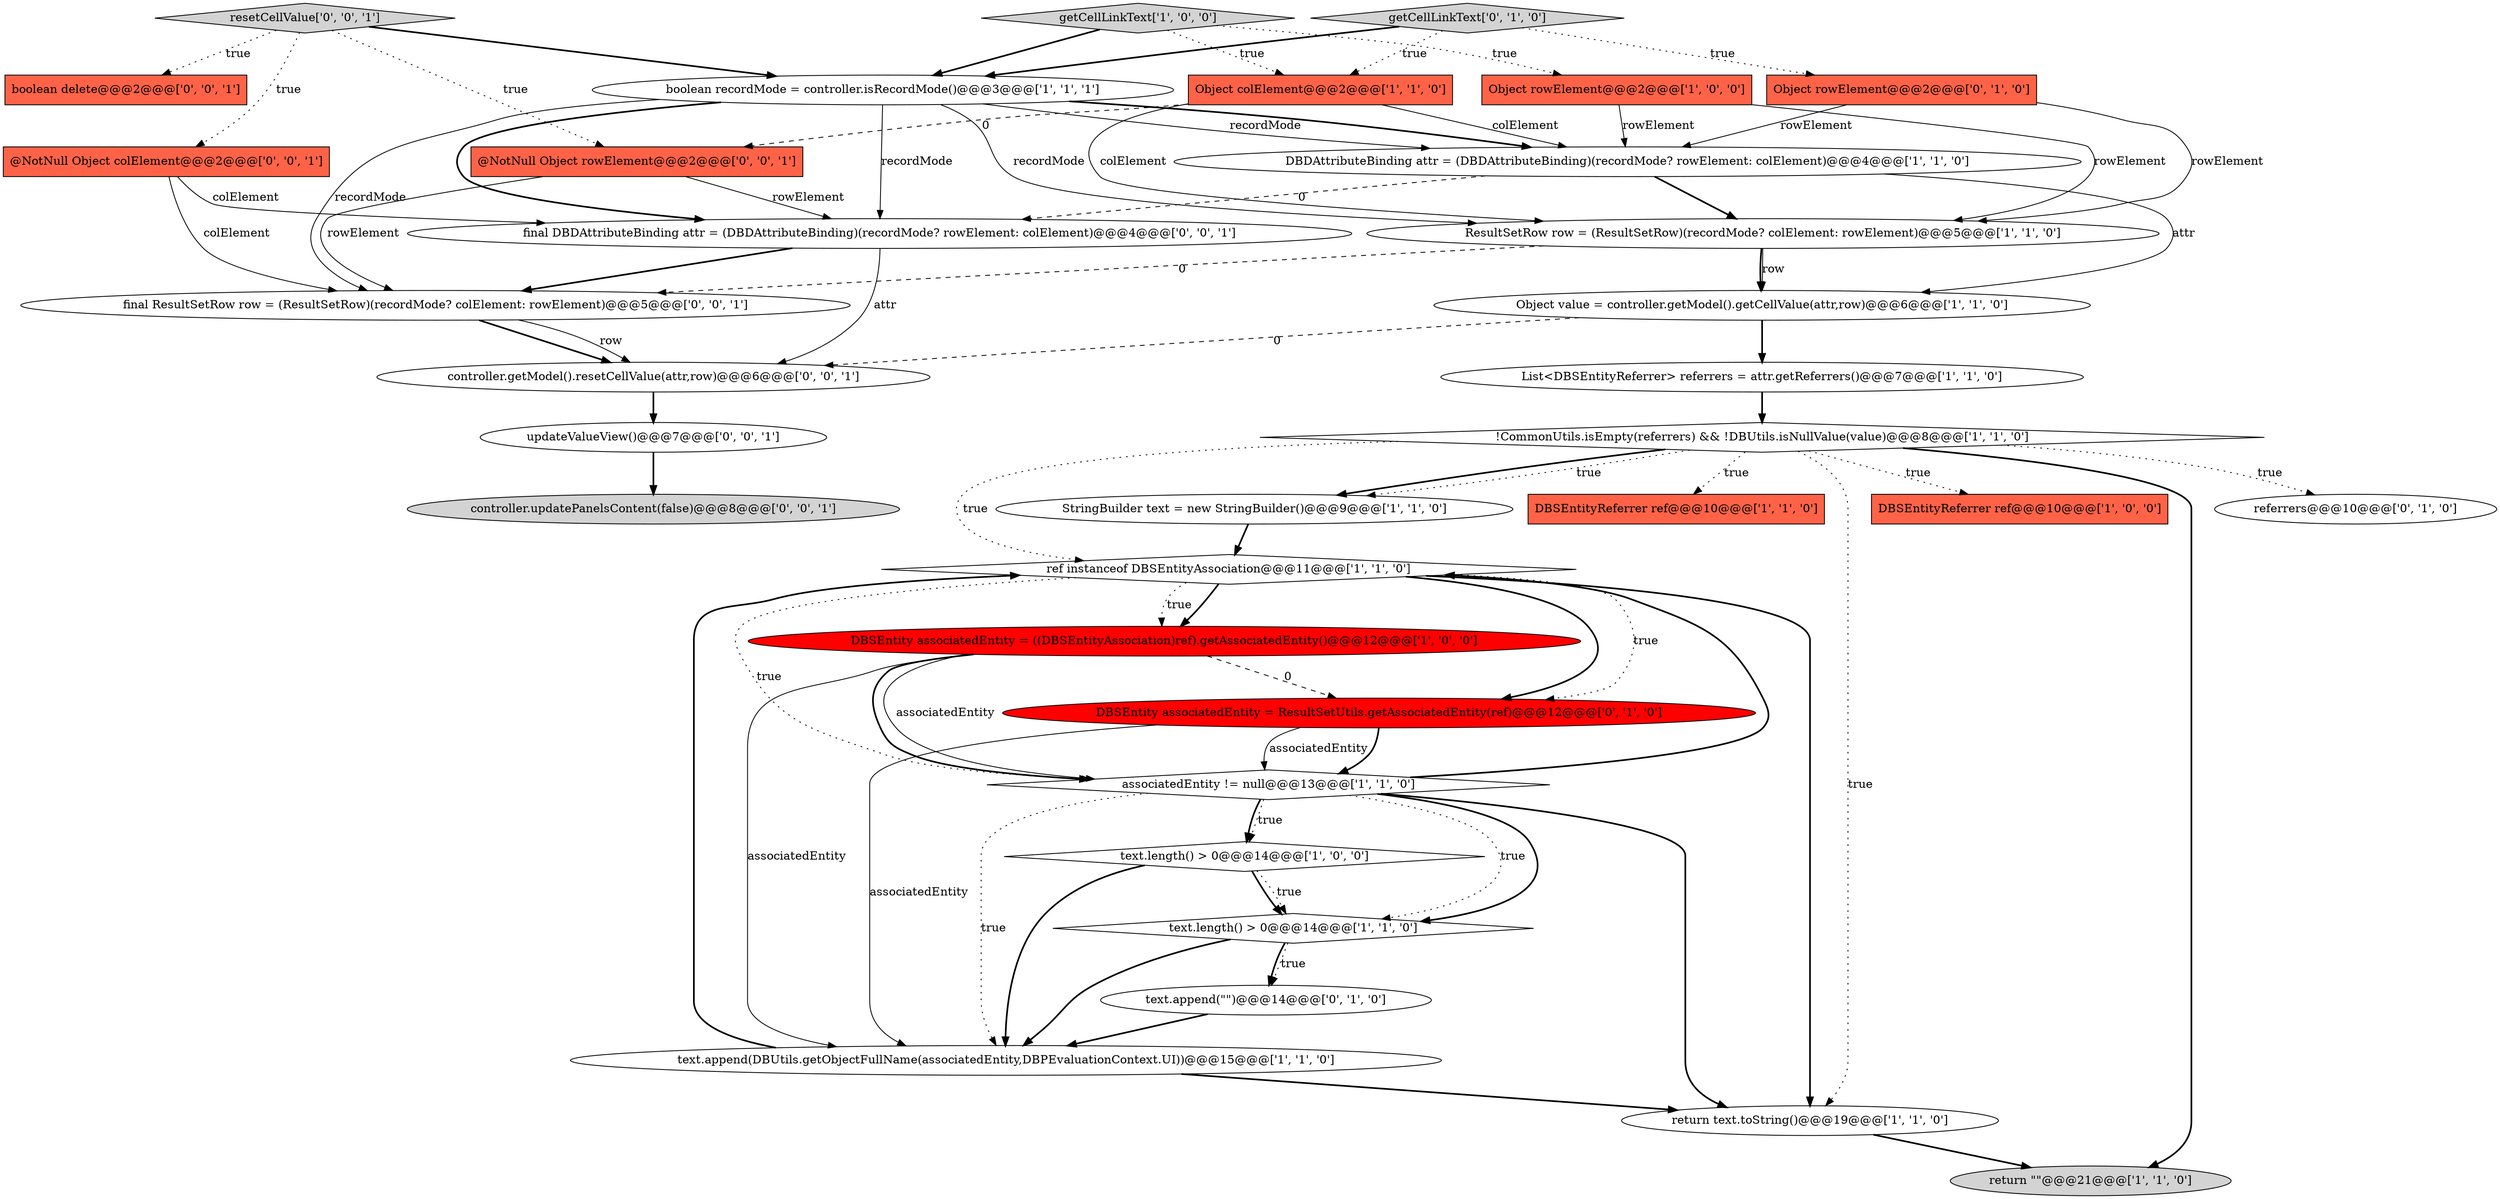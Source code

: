 digraph {
14 [style = filled, label = "DBDAttributeBinding attr = (DBDAttributeBinding)(recordMode? rowElement: colElement)@@@4@@@['1', '1', '0']", fillcolor = white, shape = ellipse image = "AAA0AAABBB1BBB"];
19 [style = filled, label = "getCellLinkText['1', '0', '0']", fillcolor = lightgray, shape = diamond image = "AAA0AAABBB1BBB"];
27 [style = filled, label = "boolean delete@@@2@@@['0', '0', '1']", fillcolor = tomato, shape = box image = "AAA0AAABBB3BBB"];
25 [style = filled, label = "final DBDAttributeBinding attr = (DBDAttributeBinding)(recordMode? rowElement: colElement)@@@4@@@['0', '0', '1']", fillcolor = white, shape = ellipse image = "AAA0AAABBB3BBB"];
21 [style = filled, label = "getCellLinkText['0', '1', '0']", fillcolor = lightgray, shape = diamond image = "AAA0AAABBB2BBB"];
28 [style = filled, label = "final ResultSetRow row = (ResultSetRow)(recordMode? colElement: rowElement)@@@5@@@['0', '0', '1']", fillcolor = white, shape = ellipse image = "AAA0AAABBB3BBB"];
23 [style = filled, label = "referrers@@@10@@@['0', '1', '0']", fillcolor = white, shape = ellipse image = "AAA0AAABBB2BBB"];
16 [style = filled, label = "ref instanceof DBSEntityAssociation@@@11@@@['1', '1', '0']", fillcolor = white, shape = diamond image = "AAA0AAABBB1BBB"];
18 [style = filled, label = "ResultSetRow row = (ResultSetRow)(recordMode? colElement: rowElement)@@@5@@@['1', '1', '0']", fillcolor = white, shape = ellipse image = "AAA0AAABBB1BBB"];
10 [style = filled, label = "associatedEntity != null@@@13@@@['1', '1', '0']", fillcolor = white, shape = diamond image = "AAA0AAABBB1BBB"];
2 [style = filled, label = "return text.toString()@@@19@@@['1', '1', '0']", fillcolor = white, shape = ellipse image = "AAA0AAABBB1BBB"];
5 [style = filled, label = "text.append(DBUtils.getObjectFullName(associatedEntity,DBPEvaluationContext.UI))@@@15@@@['1', '1', '0']", fillcolor = white, shape = ellipse image = "AAA0AAABBB1BBB"];
8 [style = filled, label = "DBSEntityReferrer ref@@@10@@@['1', '1', '0']", fillcolor = tomato, shape = box image = "AAA0AAABBB1BBB"];
13 [style = filled, label = "text.length() > 0@@@14@@@['1', '1', '0']", fillcolor = white, shape = diamond image = "AAA0AAABBB1BBB"];
0 [style = filled, label = "Object rowElement@@@2@@@['1', '0', '0']", fillcolor = tomato, shape = box image = "AAA0AAABBB1BBB"];
12 [style = filled, label = "Object colElement@@@2@@@['1', '1', '0']", fillcolor = tomato, shape = box image = "AAA0AAABBB1BBB"];
11 [style = filled, label = "DBSEntity associatedEntity = ((DBSEntityAssociation)ref).getAssociatedEntity()@@@12@@@['1', '0', '0']", fillcolor = red, shape = ellipse image = "AAA1AAABBB1BBB"];
31 [style = filled, label = "resetCellValue['0', '0', '1']", fillcolor = lightgray, shape = diamond image = "AAA0AAABBB3BBB"];
20 [style = filled, label = "Object rowElement@@@2@@@['0', '1', '0']", fillcolor = tomato, shape = box image = "AAA0AAABBB2BBB"];
9 [style = filled, label = "boolean recordMode = controller.isRecordMode()@@@3@@@['1', '1', '1']", fillcolor = white, shape = ellipse image = "AAA0AAABBB1BBB"];
17 [style = filled, label = "return \"\"@@@21@@@['1', '1', '0']", fillcolor = lightgray, shape = ellipse image = "AAA0AAABBB1BBB"];
29 [style = filled, label = "updateValueView()@@@7@@@['0', '0', '1']", fillcolor = white, shape = ellipse image = "AAA0AAABBB3BBB"];
30 [style = filled, label = "controller.updatePanelsContent(false)@@@8@@@['0', '0', '1']", fillcolor = lightgray, shape = ellipse image = "AAA0AAABBB3BBB"];
3 [style = filled, label = "DBSEntityReferrer ref@@@10@@@['1', '0', '0']", fillcolor = tomato, shape = box image = "AAA0AAABBB1BBB"];
24 [style = filled, label = "text.append(\"\")@@@14@@@['0', '1', '0']", fillcolor = white, shape = ellipse image = "AAA0AAABBB2BBB"];
22 [style = filled, label = "DBSEntity associatedEntity = ResultSetUtils.getAssociatedEntity(ref)@@@12@@@['0', '1', '0']", fillcolor = red, shape = ellipse image = "AAA1AAABBB2BBB"];
32 [style = filled, label = "@NotNull Object rowElement@@@2@@@['0', '0', '1']", fillcolor = tomato, shape = box image = "AAA0AAABBB3BBB"];
7 [style = filled, label = "text.length() > 0@@@14@@@['1', '0', '0']", fillcolor = white, shape = diamond image = "AAA0AAABBB1BBB"];
6 [style = filled, label = "StringBuilder text = new StringBuilder()@@@9@@@['1', '1', '0']", fillcolor = white, shape = ellipse image = "AAA0AAABBB1BBB"];
26 [style = filled, label = "@NotNull Object colElement@@@2@@@['0', '0', '1']", fillcolor = tomato, shape = box image = "AAA0AAABBB3BBB"];
1 [style = filled, label = "Object value = controller.getModel().getCellValue(attr,row)@@@6@@@['1', '1', '0']", fillcolor = white, shape = ellipse image = "AAA0AAABBB1BBB"];
15 [style = filled, label = "!CommonUtils.isEmpty(referrers) && !DBUtils.isNullValue(value)@@@8@@@['1', '1', '0']", fillcolor = white, shape = diamond image = "AAA0AAABBB1BBB"];
33 [style = filled, label = "controller.getModel().resetCellValue(attr,row)@@@6@@@['0', '0', '1']", fillcolor = white, shape = ellipse image = "AAA0AAABBB3BBB"];
4 [style = filled, label = "List<DBSEntityReferrer> referrers = attr.getReferrers()@@@7@@@['1', '1', '0']", fillcolor = white, shape = ellipse image = "AAA0AAABBB1BBB"];
7->13 [style = bold, label=""];
2->17 [style = bold, label=""];
1->33 [style = dashed, label="0"];
13->24 [style = dotted, label="true"];
21->12 [style = dotted, label="true"];
1->4 [style = bold, label=""];
25->28 [style = bold, label=""];
16->11 [style = bold, label=""];
13->24 [style = bold, label=""];
21->20 [style = dotted, label="true"];
29->30 [style = bold, label=""];
31->9 [style = bold, label=""];
9->18 [style = solid, label="recordMode"];
10->13 [style = dotted, label="true"];
25->33 [style = solid, label="attr"];
14->1 [style = solid, label="attr"];
15->2 [style = dotted, label="true"];
7->13 [style = dotted, label="true"];
12->32 [style = dashed, label="0"];
14->25 [style = dashed, label="0"];
4->15 [style = bold, label=""];
11->22 [style = dashed, label="0"];
19->12 [style = dotted, label="true"];
28->33 [style = solid, label="row"];
15->6 [style = bold, label=""];
26->28 [style = solid, label="colElement"];
16->22 [style = dotted, label="true"];
20->18 [style = solid, label="rowElement"];
16->2 [style = bold, label=""];
16->22 [style = bold, label=""];
15->16 [style = dotted, label="true"];
10->5 [style = dotted, label="true"];
10->7 [style = bold, label=""];
16->10 [style = dotted, label="true"];
24->5 [style = bold, label=""];
31->32 [style = dotted, label="true"];
18->1 [style = solid, label="row"];
33->29 [style = bold, label=""];
5->16 [style = bold, label=""];
15->3 [style = dotted, label="true"];
11->10 [style = solid, label="associatedEntity"];
15->17 [style = bold, label=""];
7->5 [style = bold, label=""];
5->2 [style = bold, label=""];
21->9 [style = bold, label=""];
9->25 [style = solid, label="recordMode"];
15->8 [style = dotted, label="true"];
28->33 [style = bold, label=""];
10->16 [style = bold, label=""];
18->1 [style = bold, label=""];
19->9 [style = bold, label=""];
10->13 [style = bold, label=""];
22->10 [style = solid, label="associatedEntity"];
32->25 [style = solid, label="rowElement"];
11->5 [style = solid, label="associatedEntity"];
32->28 [style = solid, label="rowElement"];
6->16 [style = bold, label=""];
11->10 [style = bold, label=""];
9->25 [style = bold, label=""];
15->6 [style = dotted, label="true"];
19->0 [style = dotted, label="true"];
9->14 [style = solid, label="recordMode"];
31->26 [style = dotted, label="true"];
22->10 [style = bold, label=""];
9->14 [style = bold, label=""];
26->25 [style = solid, label="colElement"];
13->5 [style = bold, label=""];
31->27 [style = dotted, label="true"];
12->18 [style = solid, label="colElement"];
10->7 [style = dotted, label="true"];
18->28 [style = dashed, label="0"];
0->18 [style = solid, label="rowElement"];
14->18 [style = bold, label=""];
10->2 [style = bold, label=""];
12->14 [style = solid, label="colElement"];
15->23 [style = dotted, label="true"];
9->28 [style = solid, label="recordMode"];
0->14 [style = solid, label="rowElement"];
16->11 [style = dotted, label="true"];
20->14 [style = solid, label="rowElement"];
22->5 [style = solid, label="associatedEntity"];
}
